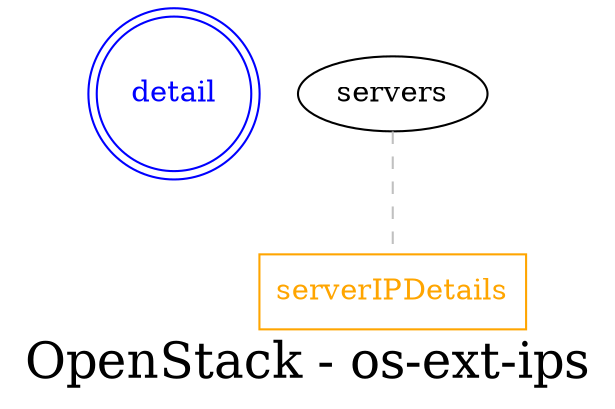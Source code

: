 digraph LexiconGraph {
graph[label="OpenStack - os-ext-ips", fontsize=24]
splines=true
"detail" [color=blue, fontcolor=blue, shape=doublecircle]
"serverIPDetails" [color=orange, fontcolor=orange, shape=box]
"servers" -> "serverIPDetails" [color=grey, fontcolor=grey, arrowhead=none, arrowtail=none, style=dashed]
}
